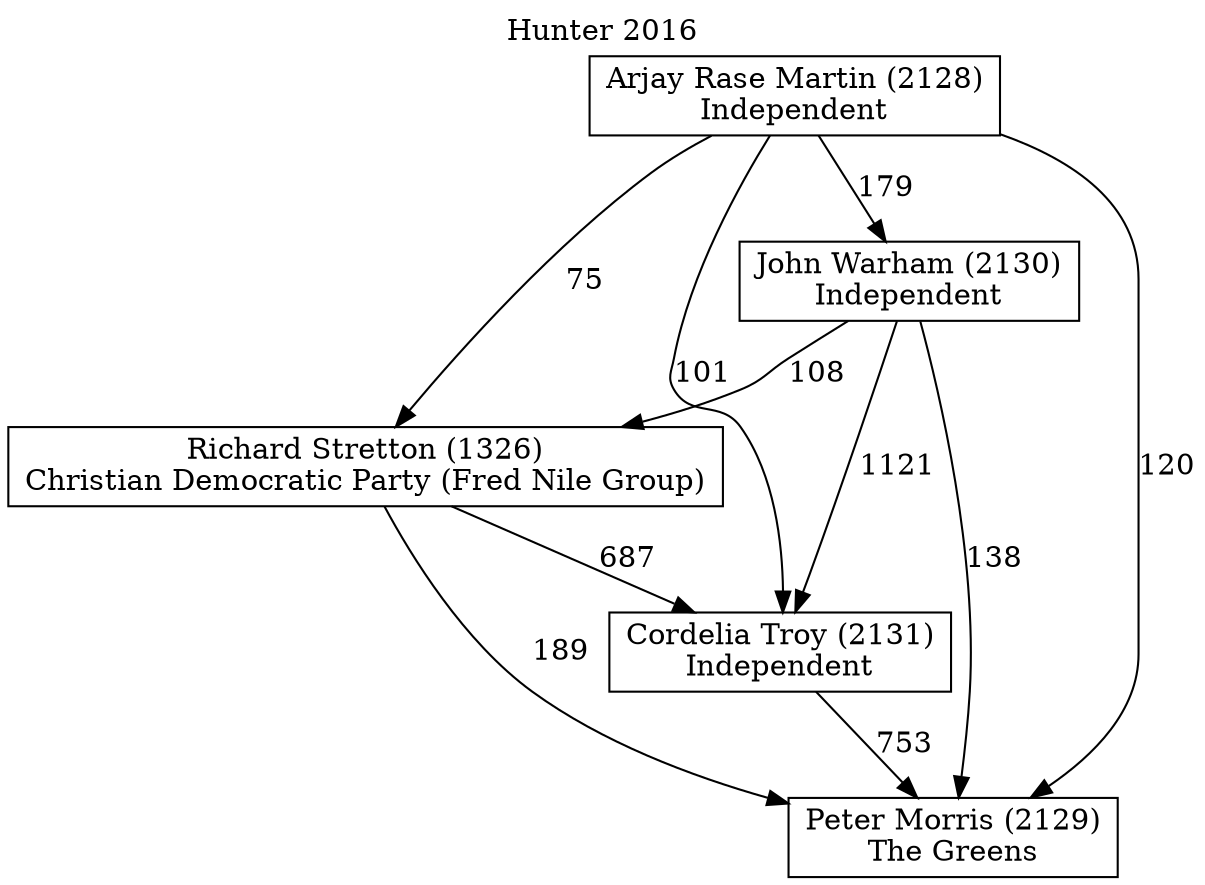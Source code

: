 // House preference flow
digraph "Peter Morris (2129)_Hunter_2016" {
	graph [label="Hunter 2016" labelloc=t mclimit=10]
	node [shape=box]
	"Richard Stretton (1326)" [label="Richard Stretton (1326)
Christian Democratic Party (Fred Nile Group)"]
	"Arjay Rase Martin (2128)" [label="Arjay Rase Martin (2128)
Independent"]
	"Peter Morris (2129)" [label="Peter Morris (2129)
The Greens"]
	"Cordelia Troy (2131)" [label="Cordelia Troy (2131)
Independent"]
	"John Warham (2130)" [label="John Warham (2130)
Independent"]
	"Arjay Rase Martin (2128)" -> "Richard Stretton (1326)" [label=75]
	"John Warham (2130)" -> "Cordelia Troy (2131)" [label=1121]
	"Arjay Rase Martin (2128)" -> "John Warham (2130)" [label=179]
	"John Warham (2130)" -> "Richard Stretton (1326)" [label=108]
	"Richard Stretton (1326)" -> "Peter Morris (2129)" [label=189]
	"Richard Stretton (1326)" -> "Cordelia Troy (2131)" [label=687]
	"Cordelia Troy (2131)" -> "Peter Morris (2129)" [label=753]
	"Arjay Rase Martin (2128)" -> "Cordelia Troy (2131)" [label=101]
	"Arjay Rase Martin (2128)" -> "Peter Morris (2129)" [label=120]
	"John Warham (2130)" -> "Peter Morris (2129)" [label=138]
}
